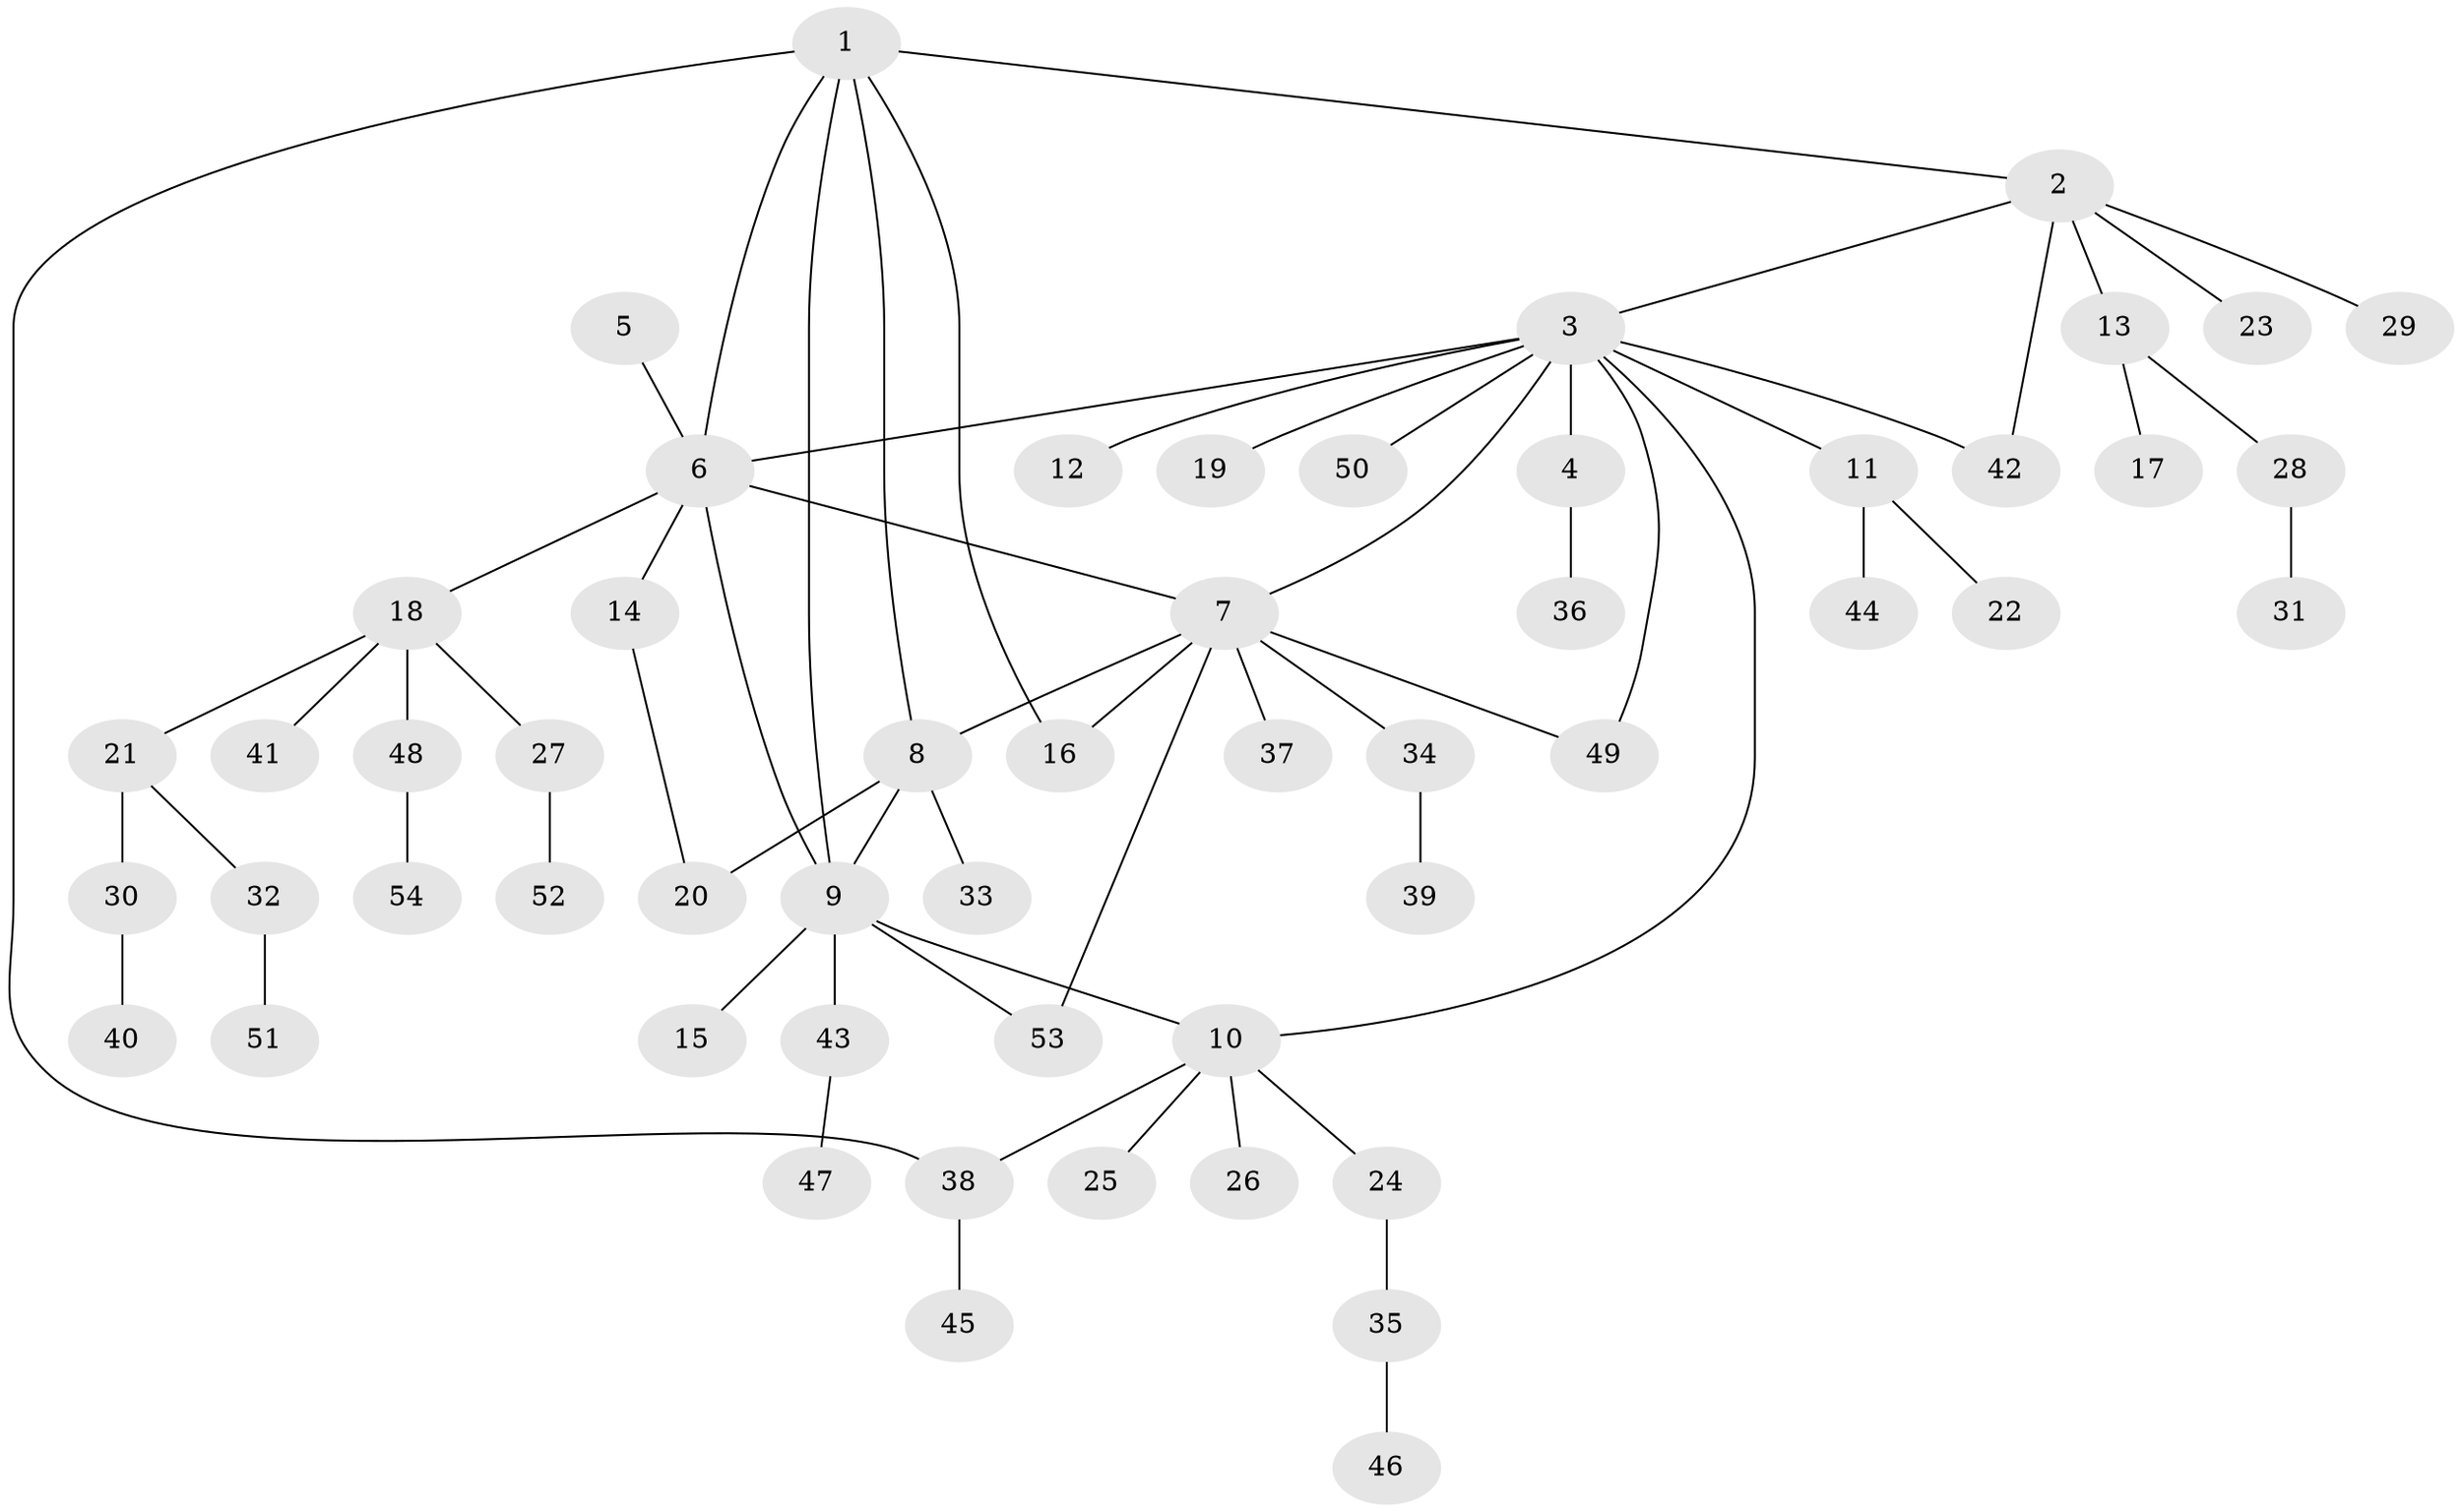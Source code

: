 // coarse degree distribution, {5: 0.03125, 6: 0.0625, 11: 0.03125, 2: 0.15625, 1: 0.5625, 8: 0.03125, 4: 0.0625, 3: 0.0625}
// Generated by graph-tools (version 1.1) at 2025/19/03/04/25 18:19:44]
// undirected, 54 vertices, 65 edges
graph export_dot {
graph [start="1"]
  node [color=gray90,style=filled];
  1;
  2;
  3;
  4;
  5;
  6;
  7;
  8;
  9;
  10;
  11;
  12;
  13;
  14;
  15;
  16;
  17;
  18;
  19;
  20;
  21;
  22;
  23;
  24;
  25;
  26;
  27;
  28;
  29;
  30;
  31;
  32;
  33;
  34;
  35;
  36;
  37;
  38;
  39;
  40;
  41;
  42;
  43;
  44;
  45;
  46;
  47;
  48;
  49;
  50;
  51;
  52;
  53;
  54;
  1 -- 2;
  1 -- 6;
  1 -- 8;
  1 -- 9;
  1 -- 16;
  1 -- 38;
  2 -- 3;
  2 -- 13;
  2 -- 23;
  2 -- 29;
  2 -- 42;
  3 -- 4;
  3 -- 6;
  3 -- 7;
  3 -- 10;
  3 -- 11;
  3 -- 12;
  3 -- 19;
  3 -- 42;
  3 -- 49;
  3 -- 50;
  4 -- 36;
  5 -- 6;
  6 -- 7;
  6 -- 9;
  6 -- 14;
  6 -- 18;
  7 -- 8;
  7 -- 16;
  7 -- 34;
  7 -- 37;
  7 -- 49;
  7 -- 53;
  8 -- 9;
  8 -- 20;
  8 -- 33;
  9 -- 10;
  9 -- 15;
  9 -- 43;
  9 -- 53;
  10 -- 24;
  10 -- 25;
  10 -- 26;
  10 -- 38;
  11 -- 22;
  11 -- 44;
  13 -- 17;
  13 -- 28;
  14 -- 20;
  18 -- 21;
  18 -- 27;
  18 -- 41;
  18 -- 48;
  21 -- 30;
  21 -- 32;
  24 -- 35;
  27 -- 52;
  28 -- 31;
  30 -- 40;
  32 -- 51;
  34 -- 39;
  35 -- 46;
  38 -- 45;
  43 -- 47;
  48 -- 54;
}

